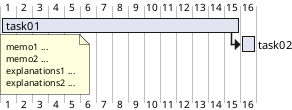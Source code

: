 @startgantt
[task01] lasts 15 days
note bottom
memo1 ...
memo2 ...
explanations1 ...
explanations2 ...
end note
[task01] -> [task02]
@endgantt
